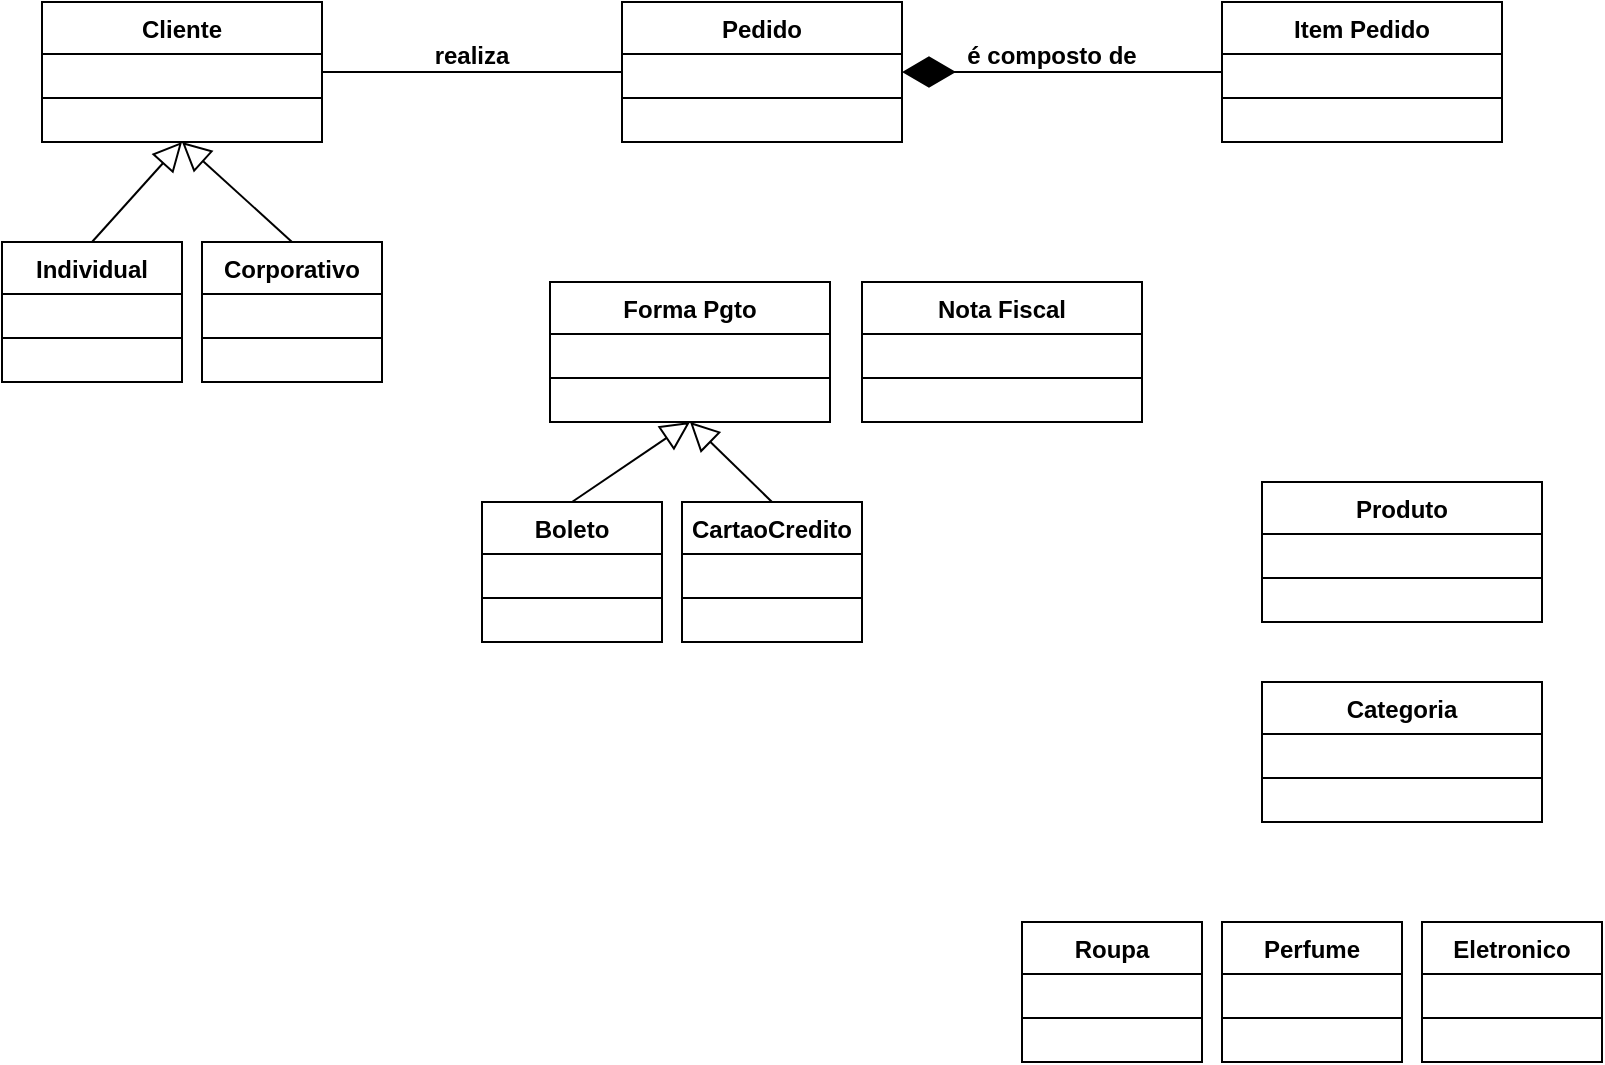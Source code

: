 <mxfile version="20.6.0" type="github">
  <diagram id="C5RBs43oDa-KdzZeNtuy" name="Page-1">
    <mxGraphModel dx="784" dy="867" grid="1" gridSize="10" guides="1" tooltips="1" connect="1" arrows="1" fold="1" page="1" pageScale="1" pageWidth="827" pageHeight="1169" math="0" shadow="0">
      <root>
        <mxCell id="WIyWlLk6GJQsqaUBKTNV-0" />
        <mxCell id="WIyWlLk6GJQsqaUBKTNV-1" parent="WIyWlLk6GJQsqaUBKTNV-0" />
        <mxCell id="GxCkB46tNG9FNUNzPCAo-1" value="Cliente" style="swimlane;fontStyle=1;align=center;verticalAlign=top;childLayout=stackLayout;horizontal=1;startSize=26;horizontalStack=0;resizeParent=1;resizeParentMax=0;resizeLast=0;collapsible=1;marginBottom=0;" parent="WIyWlLk6GJQsqaUBKTNV-1" vertex="1">
          <mxGeometry x="20" y="40" width="140" height="70" as="geometry" />
        </mxCell>
        <mxCell id="GxCkB46tNG9FNUNzPCAo-3" value="" style="line;strokeWidth=1;fillColor=none;align=left;verticalAlign=middle;spacingTop=-1;spacingLeft=3;spacingRight=3;rotatable=0;labelPosition=right;points=[];portConstraint=eastwest;strokeColor=inherit;" parent="GxCkB46tNG9FNUNzPCAo-1" vertex="1">
          <mxGeometry y="26" width="140" height="44" as="geometry" />
        </mxCell>
        <mxCell id="GxCkB46tNG9FNUNzPCAo-5" value="Pedido" style="swimlane;fontStyle=1;align=center;verticalAlign=top;childLayout=stackLayout;horizontal=1;startSize=26;horizontalStack=0;resizeParent=1;resizeParentMax=0;resizeLast=0;collapsible=1;marginBottom=0;" parent="WIyWlLk6GJQsqaUBKTNV-1" vertex="1">
          <mxGeometry x="310" y="40" width="140" height="70" as="geometry" />
        </mxCell>
        <mxCell id="GxCkB46tNG9FNUNzPCAo-6" value="" style="line;strokeWidth=1;fillColor=none;align=left;verticalAlign=middle;spacingTop=-1;spacingLeft=3;spacingRight=3;rotatable=0;labelPosition=right;points=[];portConstraint=eastwest;strokeColor=inherit;" parent="GxCkB46tNG9FNUNzPCAo-5" vertex="1">
          <mxGeometry y="26" width="140" height="44" as="geometry" />
        </mxCell>
        <mxCell id="GxCkB46tNG9FNUNzPCAo-7" value="Item Pedido" style="swimlane;fontStyle=1;align=center;verticalAlign=top;childLayout=stackLayout;horizontal=1;startSize=26;horizontalStack=0;resizeParent=1;resizeParentMax=0;resizeLast=0;collapsible=1;marginBottom=0;" parent="WIyWlLk6GJQsqaUBKTNV-1" vertex="1">
          <mxGeometry x="610" y="40" width="140" height="70" as="geometry" />
        </mxCell>
        <mxCell id="GxCkB46tNG9FNUNzPCAo-8" value="" style="line;strokeWidth=1;fillColor=none;align=left;verticalAlign=middle;spacingTop=-1;spacingLeft=3;spacingRight=3;rotatable=0;labelPosition=right;points=[];portConstraint=eastwest;strokeColor=inherit;" parent="GxCkB46tNG9FNUNzPCAo-7" vertex="1">
          <mxGeometry y="26" width="140" height="44" as="geometry" />
        </mxCell>
        <mxCell id="GxCkB46tNG9FNUNzPCAo-9" value="Nota Fiscal" style="swimlane;fontStyle=1;align=center;verticalAlign=top;childLayout=stackLayout;horizontal=1;startSize=26;horizontalStack=0;resizeParent=1;resizeParentMax=0;resizeLast=0;collapsible=1;marginBottom=0;" parent="WIyWlLk6GJQsqaUBKTNV-1" vertex="1">
          <mxGeometry x="430" y="180" width="140" height="70" as="geometry" />
        </mxCell>
        <mxCell id="GxCkB46tNG9FNUNzPCAo-10" value="" style="line;strokeWidth=1;fillColor=none;align=left;verticalAlign=middle;spacingTop=-1;spacingLeft=3;spacingRight=3;rotatable=0;labelPosition=right;points=[];portConstraint=eastwest;strokeColor=inherit;" parent="GxCkB46tNG9FNUNzPCAo-9" vertex="1">
          <mxGeometry y="26" width="140" height="44" as="geometry" />
        </mxCell>
        <mxCell id="GxCkB46tNG9FNUNzPCAo-11" value="Individual" style="swimlane;fontStyle=1;align=center;verticalAlign=top;childLayout=stackLayout;horizontal=1;startSize=26;horizontalStack=0;resizeParent=1;resizeParentMax=0;resizeLast=0;collapsible=1;marginBottom=0;" parent="WIyWlLk6GJQsqaUBKTNV-1" vertex="1">
          <mxGeometry y="160" width="90" height="70" as="geometry" />
        </mxCell>
        <mxCell id="GxCkB46tNG9FNUNzPCAo-12" value="" style="line;strokeWidth=1;fillColor=none;align=left;verticalAlign=middle;spacingTop=-1;spacingLeft=3;spacingRight=3;rotatable=0;labelPosition=right;points=[];portConstraint=eastwest;strokeColor=inherit;" parent="GxCkB46tNG9FNUNzPCAo-11" vertex="1">
          <mxGeometry y="26" width="90" height="44" as="geometry" />
        </mxCell>
        <mxCell id="GxCkB46tNG9FNUNzPCAo-13" value="Corporativo" style="swimlane;fontStyle=1;align=center;verticalAlign=top;childLayout=stackLayout;horizontal=1;startSize=26;horizontalStack=0;resizeParent=1;resizeParentMax=0;resizeLast=0;collapsible=1;marginBottom=0;" parent="WIyWlLk6GJQsqaUBKTNV-1" vertex="1">
          <mxGeometry x="100" y="160" width="90" height="70" as="geometry" />
        </mxCell>
        <mxCell id="GxCkB46tNG9FNUNzPCAo-14" value="" style="line;strokeWidth=1;fillColor=none;align=left;verticalAlign=middle;spacingTop=-1;spacingLeft=3;spacingRight=3;rotatable=0;labelPosition=right;points=[];portConstraint=eastwest;strokeColor=inherit;" parent="GxCkB46tNG9FNUNzPCAo-13" vertex="1">
          <mxGeometry y="26" width="90" height="44" as="geometry" />
        </mxCell>
        <mxCell id="GxCkB46tNG9FNUNzPCAo-15" value="" style="endArrow=block;endFill=0;endSize=12;html=1;rounded=0;exitX=0.5;exitY=0;exitDx=0;exitDy=0;entryX=0.5;entryY=1;entryDx=0;entryDy=0;" parent="WIyWlLk6GJQsqaUBKTNV-1" source="GxCkB46tNG9FNUNzPCAo-11" target="GxCkB46tNG9FNUNzPCAo-1" edge="1">
          <mxGeometry width="160" relative="1" as="geometry">
            <mxPoint x="70" y="140" as="sourcePoint" />
            <mxPoint x="230" y="140" as="targetPoint" />
          </mxGeometry>
        </mxCell>
        <mxCell id="GxCkB46tNG9FNUNzPCAo-16" value="" style="endArrow=block;endFill=0;endSize=12;html=1;rounded=0;exitX=0.5;exitY=0;exitDx=0;exitDy=0;entryX=0.5;entryY=1;entryDx=0;entryDy=0;" parent="WIyWlLk6GJQsqaUBKTNV-1" source="GxCkB46tNG9FNUNzPCAo-13" target="GxCkB46tNG9FNUNzPCAo-1" edge="1">
          <mxGeometry width="160" relative="1" as="geometry">
            <mxPoint x="250" y="180" as="sourcePoint" />
            <mxPoint x="330" y="100" as="targetPoint" />
          </mxGeometry>
        </mxCell>
        <mxCell id="GxCkB46tNG9FNUNzPCAo-17" value="Produto" style="swimlane;fontStyle=1;align=center;verticalAlign=top;childLayout=stackLayout;horizontal=1;startSize=26;horizontalStack=0;resizeParent=1;resizeParentMax=0;resizeLast=0;collapsible=1;marginBottom=0;" parent="WIyWlLk6GJQsqaUBKTNV-1" vertex="1">
          <mxGeometry x="630" y="280" width="140" height="70" as="geometry" />
        </mxCell>
        <mxCell id="GxCkB46tNG9FNUNzPCAo-18" value="" style="line;strokeWidth=1;fillColor=none;align=left;verticalAlign=middle;spacingTop=-1;spacingLeft=3;spacingRight=3;rotatable=0;labelPosition=right;points=[];portConstraint=eastwest;strokeColor=inherit;" parent="GxCkB46tNG9FNUNzPCAo-17" vertex="1">
          <mxGeometry y="26" width="140" height="44" as="geometry" />
        </mxCell>
        <mxCell id="GxCkB46tNG9FNUNzPCAo-19" value="Categoria" style="swimlane;fontStyle=1;align=center;verticalAlign=top;childLayout=stackLayout;horizontal=1;startSize=26;horizontalStack=0;resizeParent=1;resizeParentMax=0;resizeLast=0;collapsible=1;marginBottom=0;" parent="WIyWlLk6GJQsqaUBKTNV-1" vertex="1">
          <mxGeometry x="630" y="380" width="140" height="70" as="geometry" />
        </mxCell>
        <mxCell id="GxCkB46tNG9FNUNzPCAo-20" value="" style="line;strokeWidth=1;fillColor=none;align=left;verticalAlign=middle;spacingTop=-1;spacingLeft=3;spacingRight=3;rotatable=0;labelPosition=right;points=[];portConstraint=eastwest;strokeColor=inherit;" parent="GxCkB46tNG9FNUNzPCAo-19" vertex="1">
          <mxGeometry y="26" width="140" height="44" as="geometry" />
        </mxCell>
        <mxCell id="GxCkB46tNG9FNUNzPCAo-23" value="Roupa" style="swimlane;fontStyle=1;align=center;verticalAlign=top;childLayout=stackLayout;horizontal=1;startSize=26;horizontalStack=0;resizeParent=1;resizeParentMax=0;resizeLast=0;collapsible=1;marginBottom=0;" parent="WIyWlLk6GJQsqaUBKTNV-1" vertex="1">
          <mxGeometry x="510" y="500" width="90" height="70" as="geometry" />
        </mxCell>
        <mxCell id="GxCkB46tNG9FNUNzPCAo-24" value="" style="line;strokeWidth=1;fillColor=none;align=left;verticalAlign=middle;spacingTop=-1;spacingLeft=3;spacingRight=3;rotatable=0;labelPosition=right;points=[];portConstraint=eastwest;strokeColor=inherit;" parent="GxCkB46tNG9FNUNzPCAo-23" vertex="1">
          <mxGeometry y="26" width="90" height="44" as="geometry" />
        </mxCell>
        <mxCell id="GxCkB46tNG9FNUNzPCAo-25" value="Perfume" style="swimlane;fontStyle=1;align=center;verticalAlign=top;childLayout=stackLayout;horizontal=1;startSize=26;horizontalStack=0;resizeParent=1;resizeParentMax=0;resizeLast=0;collapsible=1;marginBottom=0;" parent="WIyWlLk6GJQsqaUBKTNV-1" vertex="1">
          <mxGeometry x="610" y="500" width="90" height="70" as="geometry" />
        </mxCell>
        <mxCell id="GxCkB46tNG9FNUNzPCAo-26" value="" style="line;strokeWidth=1;fillColor=none;align=left;verticalAlign=middle;spacingTop=-1;spacingLeft=3;spacingRight=3;rotatable=0;labelPosition=right;points=[];portConstraint=eastwest;strokeColor=inherit;" parent="GxCkB46tNG9FNUNzPCAo-25" vertex="1">
          <mxGeometry y="26" width="90" height="44" as="geometry" />
        </mxCell>
        <mxCell id="GxCkB46tNG9FNUNzPCAo-27" value="Eletronico" style="swimlane;fontStyle=1;align=center;verticalAlign=top;childLayout=stackLayout;horizontal=1;startSize=26;horizontalStack=0;resizeParent=1;resizeParentMax=0;resizeLast=0;collapsible=1;marginBottom=0;" parent="WIyWlLk6GJQsqaUBKTNV-1" vertex="1">
          <mxGeometry x="710" y="500" width="90" height="70" as="geometry" />
        </mxCell>
        <mxCell id="GxCkB46tNG9FNUNzPCAo-28" value="" style="line;strokeWidth=1;fillColor=none;align=left;verticalAlign=middle;spacingTop=-1;spacingLeft=3;spacingRight=3;rotatable=0;labelPosition=right;points=[];portConstraint=eastwest;strokeColor=inherit;" parent="GxCkB46tNG9FNUNzPCAo-27" vertex="1">
          <mxGeometry y="26" width="90" height="44" as="geometry" />
        </mxCell>
        <mxCell id="GxCkB46tNG9FNUNzPCAo-29" value="Forma Pgto" style="swimlane;fontStyle=1;align=center;verticalAlign=top;childLayout=stackLayout;horizontal=1;startSize=26;horizontalStack=0;resizeParent=1;resizeParentMax=0;resizeLast=0;collapsible=1;marginBottom=0;" parent="WIyWlLk6GJQsqaUBKTNV-1" vertex="1">
          <mxGeometry x="274" y="180" width="140" height="70" as="geometry" />
        </mxCell>
        <mxCell id="GxCkB46tNG9FNUNzPCAo-30" value="" style="line;strokeWidth=1;fillColor=none;align=left;verticalAlign=middle;spacingTop=-1;spacingLeft=3;spacingRight=3;rotatable=0;labelPosition=right;points=[];portConstraint=eastwest;strokeColor=inherit;" parent="GxCkB46tNG9FNUNzPCAo-29" vertex="1">
          <mxGeometry y="26" width="140" height="44" as="geometry" />
        </mxCell>
        <mxCell id="GxCkB46tNG9FNUNzPCAo-31" value="Boleto" style="swimlane;fontStyle=1;align=center;verticalAlign=top;childLayout=stackLayout;horizontal=1;startSize=26;horizontalStack=0;resizeParent=1;resizeParentMax=0;resizeLast=0;collapsible=1;marginBottom=0;" parent="WIyWlLk6GJQsqaUBKTNV-1" vertex="1">
          <mxGeometry x="240" y="290" width="90" height="70" as="geometry" />
        </mxCell>
        <mxCell id="GxCkB46tNG9FNUNzPCAo-32" value="" style="line;strokeWidth=1;fillColor=none;align=left;verticalAlign=middle;spacingTop=-1;spacingLeft=3;spacingRight=3;rotatable=0;labelPosition=right;points=[];portConstraint=eastwest;strokeColor=inherit;" parent="GxCkB46tNG9FNUNzPCAo-31" vertex="1">
          <mxGeometry y="26" width="90" height="44" as="geometry" />
        </mxCell>
        <mxCell id="GxCkB46tNG9FNUNzPCAo-33" value="CartaoCredito" style="swimlane;fontStyle=1;align=center;verticalAlign=top;childLayout=stackLayout;horizontal=1;startSize=26;horizontalStack=0;resizeParent=1;resizeParentMax=0;resizeLast=0;collapsible=1;marginBottom=0;" parent="WIyWlLk6GJQsqaUBKTNV-1" vertex="1">
          <mxGeometry x="340" y="290" width="90" height="70" as="geometry" />
        </mxCell>
        <mxCell id="GxCkB46tNG9FNUNzPCAo-34" value="" style="line;strokeWidth=1;fillColor=none;align=left;verticalAlign=middle;spacingTop=-1;spacingLeft=3;spacingRight=3;rotatable=0;labelPosition=right;points=[];portConstraint=eastwest;strokeColor=inherit;" parent="GxCkB46tNG9FNUNzPCAo-33" vertex="1">
          <mxGeometry y="26" width="90" height="44" as="geometry" />
        </mxCell>
        <mxCell id="Mp-w7iMtHC9Z_TFnOb6J-0" value="" style="endArrow=block;endFill=0;endSize=12;html=1;rounded=0;exitX=0.5;exitY=0;exitDx=0;exitDy=0;entryX=0.5;entryY=1;entryDx=0;entryDy=0;" edge="1" parent="WIyWlLk6GJQsqaUBKTNV-1" source="GxCkB46tNG9FNUNzPCAo-31" target="GxCkB46tNG9FNUNzPCAo-29">
          <mxGeometry width="160" relative="1" as="geometry">
            <mxPoint x="210" y="280" as="sourcePoint" />
            <mxPoint x="255" y="230" as="targetPoint" />
          </mxGeometry>
        </mxCell>
        <mxCell id="Mp-w7iMtHC9Z_TFnOb6J-2" value="" style="endArrow=block;endFill=0;endSize=12;html=1;rounded=0;exitX=0.5;exitY=0;exitDx=0;exitDy=0;entryX=0.5;entryY=1;entryDx=0;entryDy=0;" edge="1" parent="WIyWlLk6GJQsqaUBKTNV-1" source="GxCkB46tNG9FNUNzPCAo-33" target="GxCkB46tNG9FNUNzPCAo-29">
          <mxGeometry width="160" relative="1" as="geometry">
            <mxPoint x="275" y="310" as="sourcePoint" />
            <mxPoint x="340" y="250" as="targetPoint" />
          </mxGeometry>
        </mxCell>
        <mxCell id="Mp-w7iMtHC9Z_TFnOb6J-4" value="" style="line;strokeWidth=1;fillColor=none;align=left;verticalAlign=middle;spacingTop=-1;spacingLeft=3;spacingRight=3;rotatable=0;labelPosition=right;points=[];portConstraint=eastwest;strokeColor=inherit;" vertex="1" parent="WIyWlLk6GJQsqaUBKTNV-1">
          <mxGeometry x="160" y="71" width="150" height="8" as="geometry" />
        </mxCell>
        <mxCell id="Mp-w7iMtHC9Z_TFnOb6J-5" value="realiza" style="text;align=center;fontStyle=1;verticalAlign=middle;spacingLeft=3;spacingRight=3;strokeColor=none;rotatable=0;points=[[0,0.5],[1,0.5]];portConstraint=eastwest;" vertex="1" parent="WIyWlLk6GJQsqaUBKTNV-1">
          <mxGeometry x="190" y="53" width="90" height="26" as="geometry" />
        </mxCell>
        <mxCell id="Mp-w7iMtHC9Z_TFnOb6J-7" value="" style="endArrow=diamondThin;endFill=1;endSize=24;html=1;rounded=0;entryX=1;entryY=0.5;entryDx=0;entryDy=0;exitX=0;exitY=0.5;exitDx=0;exitDy=0;" edge="1" parent="WIyWlLk6GJQsqaUBKTNV-1" source="GxCkB46tNG9FNUNzPCAo-7" target="GxCkB46tNG9FNUNzPCAo-5">
          <mxGeometry width="160" relative="1" as="geometry">
            <mxPoint x="600" y="75" as="sourcePoint" />
            <mxPoint x="690" y="74.29" as="targetPoint" />
          </mxGeometry>
        </mxCell>
        <mxCell id="Mp-w7iMtHC9Z_TFnOb6J-8" value="é composto de" style="text;align=center;fontStyle=1;verticalAlign=middle;spacingLeft=3;spacingRight=3;strokeColor=none;rotatable=0;points=[[0,0.5],[1,0.5]];portConstraint=eastwest;" vertex="1" parent="WIyWlLk6GJQsqaUBKTNV-1">
          <mxGeometry x="480" y="53" width="90" height="26" as="geometry" />
        </mxCell>
      </root>
    </mxGraphModel>
  </diagram>
</mxfile>
